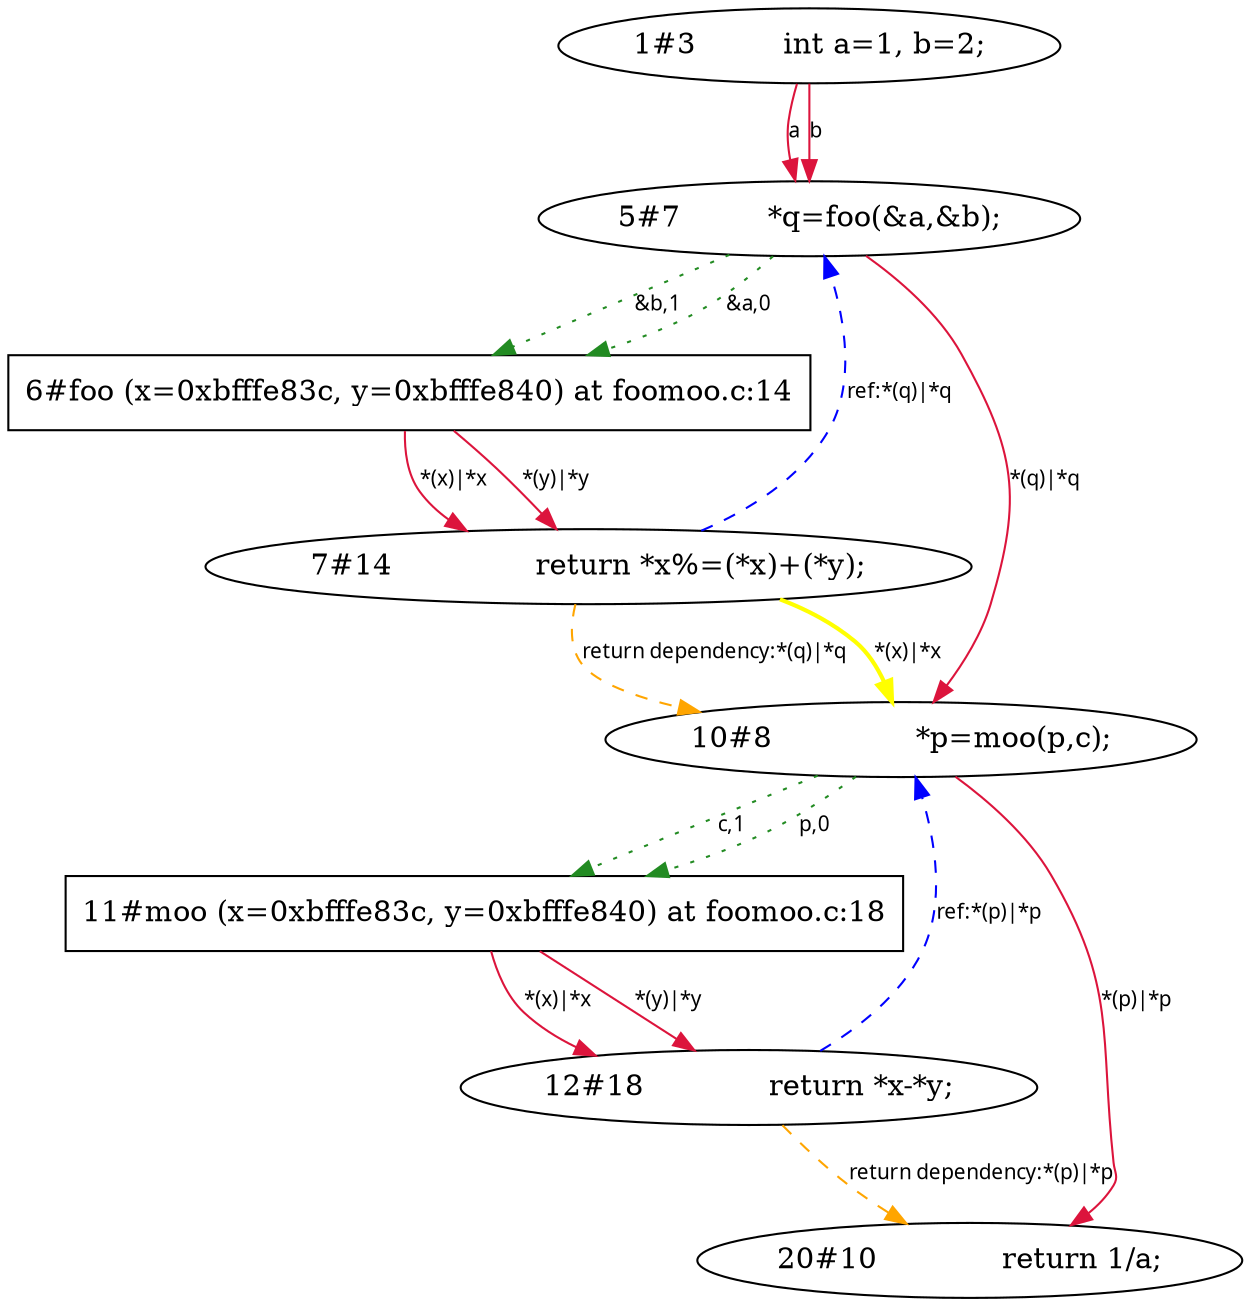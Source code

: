digraph tiantgraph{
"1#3		int a=1, b=2;";
"5#7		*q=foo(&a,&b);";
"6#foo (x=0xbfffe83c, y=0xbfffe840) at foomoo.c:14"[shape="record"];
"7#14		return *x%=(*x)+(*y);";
"10#8		*p=moo(p,c);";
"11#moo (x=0xbfffe83c, y=0xbfffe840) at foomoo.c:18"[shape="record"];
"12#18		return *x-*y;";
"20#10		return 1/a;";
edge [fontname = "Verdana", fontsize = 10, color="crimson", style="solid"];
"11#moo (x=0xbfffe83c, y=0xbfffe840) at foomoo.c:18"->"12#18		return *x-*y;"[label="*(y)|*y"];
"11#moo (x=0xbfffe83c, y=0xbfffe840) at foomoo.c:18"->"12#18		return *x-*y;"[label="*(x)|*x"];
"5#7		*q=foo(&a,&b);"->"10#8		*p=moo(p,c);"[label="*(q)|*q"];
"10#8		*p=moo(p,c);"->"20#10		return 1/a;"[label="*(p)|*p"];
"1#3		int a=1, b=2;"->"5#7		*q=foo(&a,&b);"[label="a"];
"1#3		int a=1, b=2;"->"5#7		*q=foo(&a,&b);"[label="b"];
"6#foo (x=0xbfffe83c, y=0xbfffe840) at foomoo.c:14"->"7#14		return *x%=(*x)+(*y);"[label="*(y)|*y"];
"6#foo (x=0xbfffe83c, y=0xbfffe840) at foomoo.c:14"->"7#14		return *x%=(*x)+(*y);"[label="*(x)|*x"];
"7#14		return *x%=(*x)+(*y);"->"10#8		*p=moo(p,c);"[label="*(x)|*x",style="bold", color="yellow"];
"7#14		return *x%=(*x)+(*y);"->"10#8		*p=moo(p,c);"[label="return dependency:*(q)|*q",style="dashed", color="orange"];
"12#18		return *x-*y;"->"20#10		return 1/a;"[label="return dependency:*(p)|*p",style="dashed", color="orange"];
"12#18		return *x-*y;"->"10#8		*p=moo(p,c);"[label="ref:*(p)|*p",style="dashed", color="blue"];
"7#14		return *x%=(*x)+(*y);"->"5#7		*q=foo(&a,&b);"[label="ref:*(q)|*q",style="dashed", color="blue"];
"10#8		*p=moo(p,c);"->"11#moo (x=0xbfffe83c, y=0xbfffe840) at foomoo.c:18"[label="c,1",style="dotted", color="forestgreen"];
"10#8		*p=moo(p,c);"->"11#moo (x=0xbfffe83c, y=0xbfffe840) at foomoo.c:18"[label="p,0",style="dotted", color="forestgreen"];
"5#7		*q=foo(&a,&b);"->"6#foo (x=0xbfffe83c, y=0xbfffe840) at foomoo.c:14"[label="&b,1",style="dotted", color="forestgreen"];
"5#7		*q=foo(&a,&b);"->"6#foo (x=0xbfffe83c, y=0xbfffe840) at foomoo.c:14"[label="&a,0",style="dotted", color="forestgreen"];
}